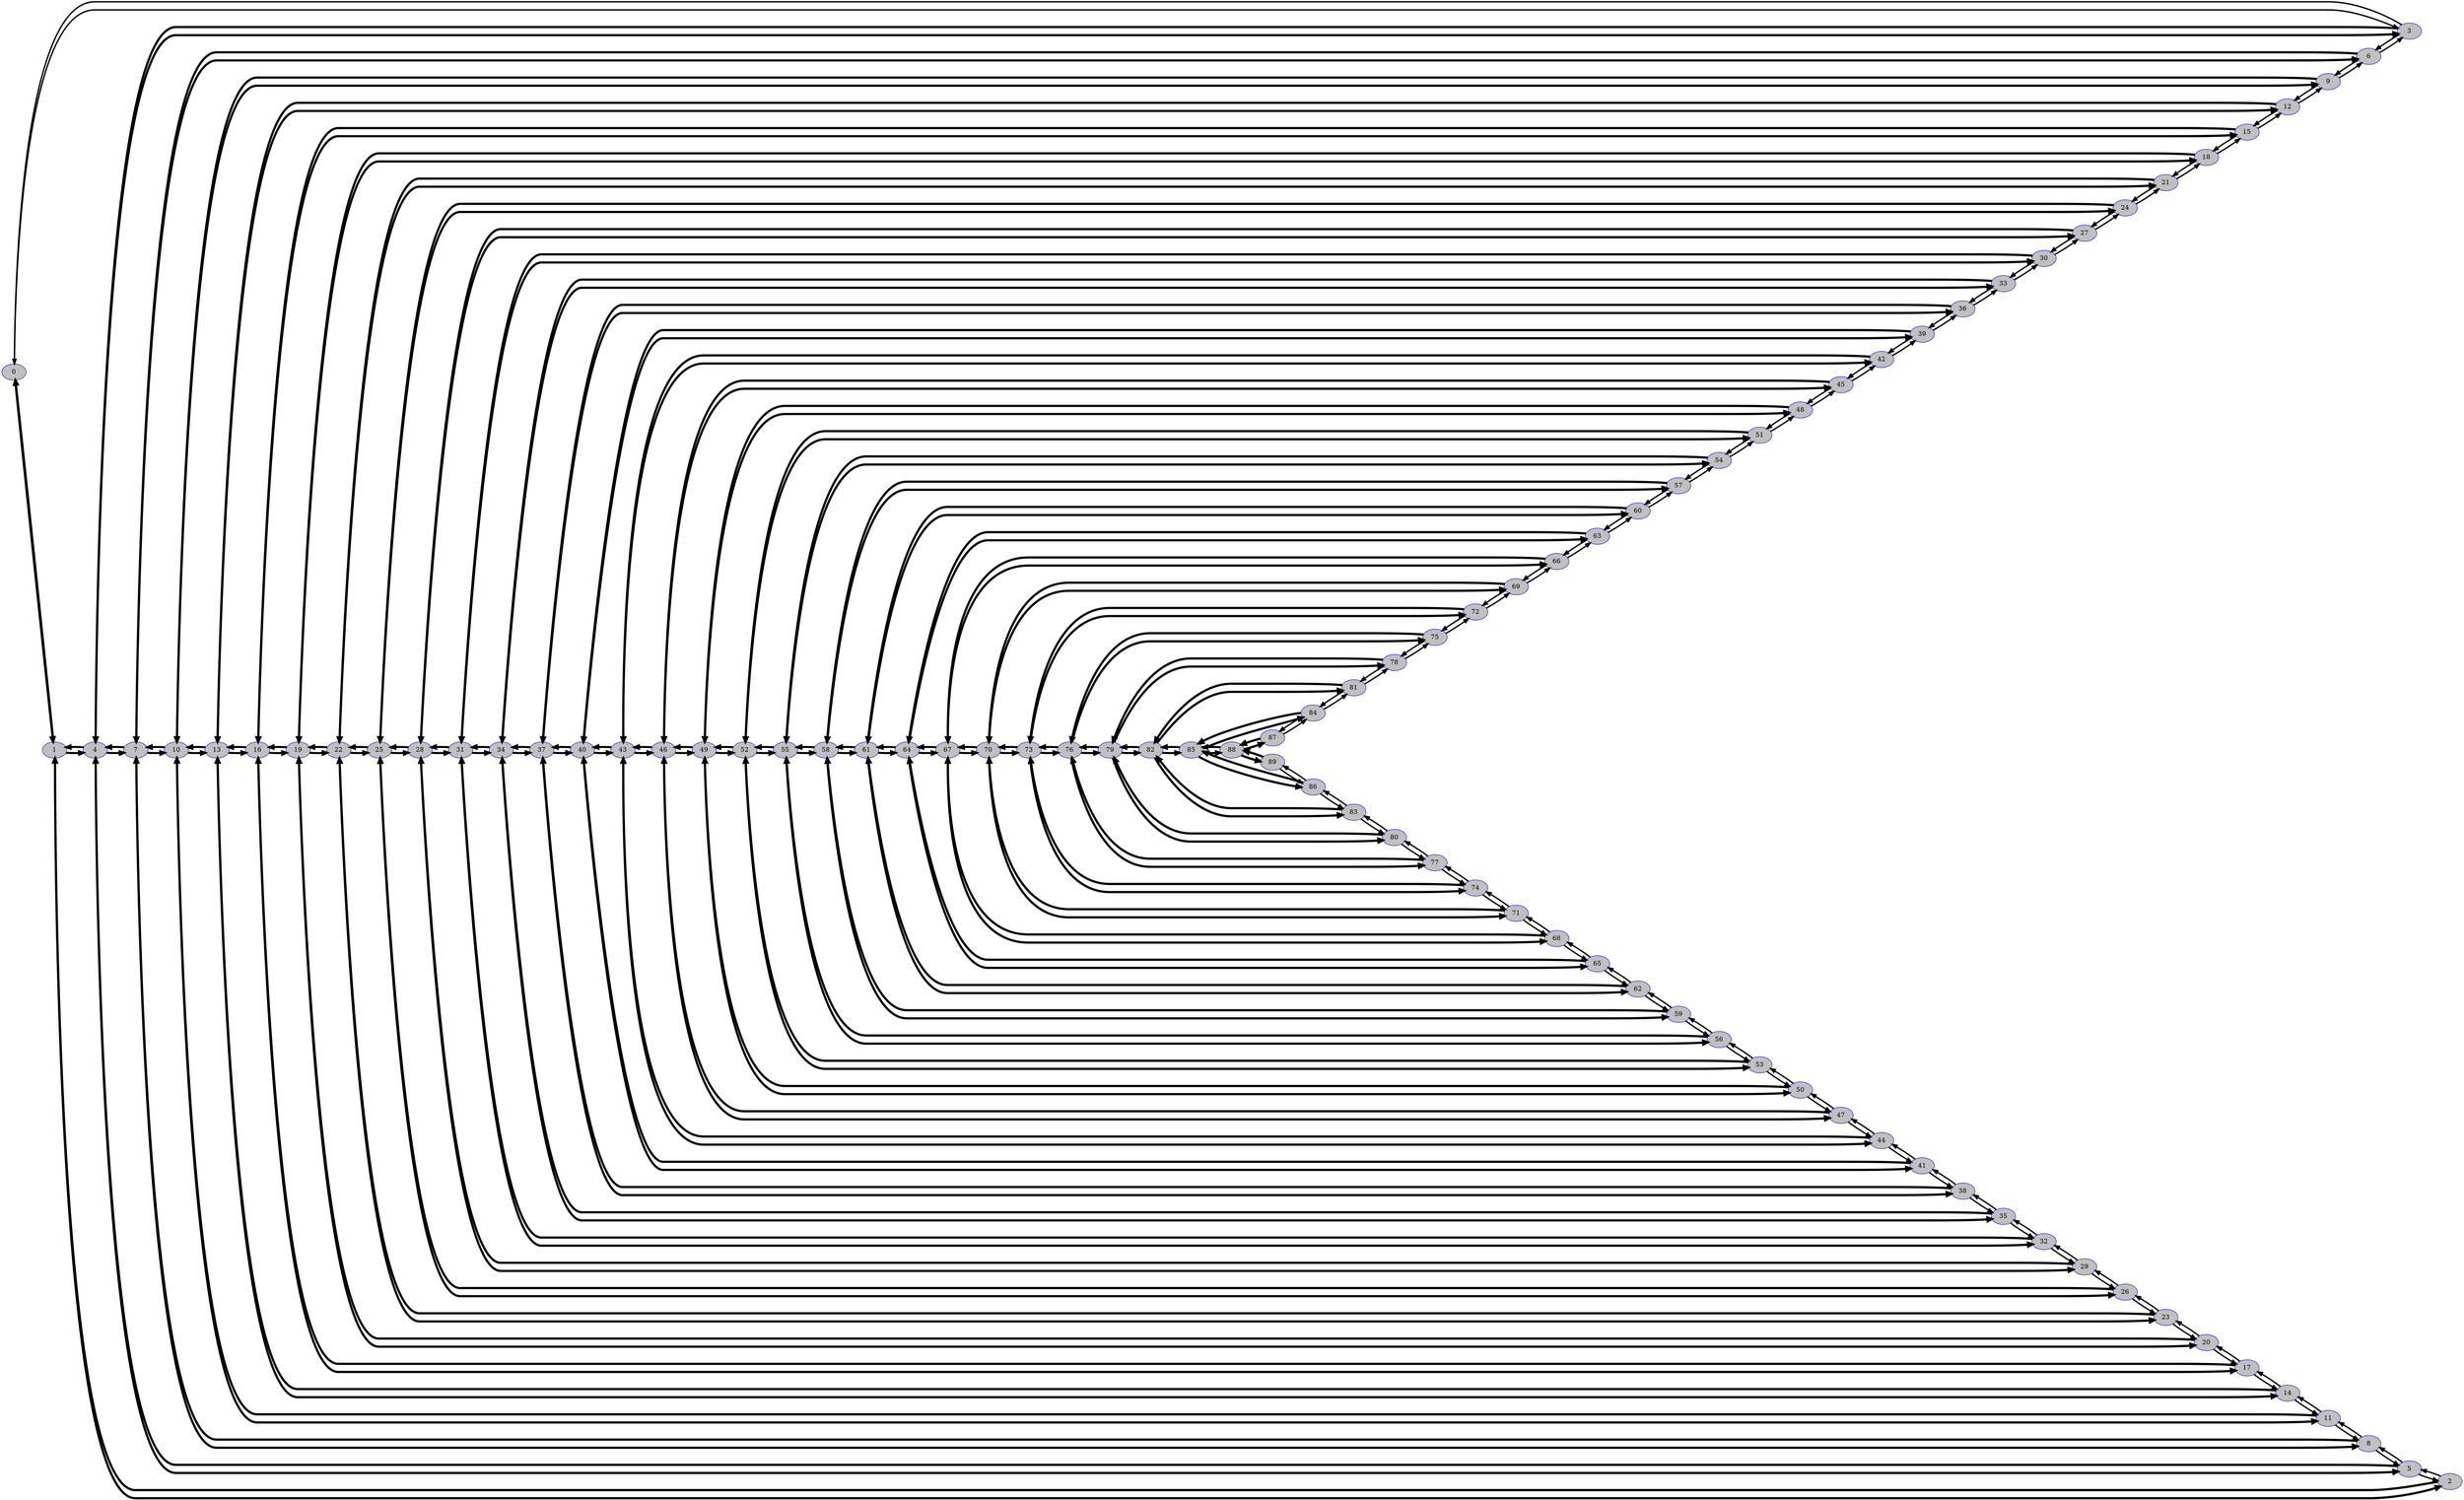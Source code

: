 digraph Connections {
	rankdir=LR;
	splines=true;
	node [color=blue,style=filled];
	"0"  [fillcolor=grey];
	"0" -> "1" [penwidth=4.856297990381251];
	"0" -> "3" [penwidth=3.0000000001];
	"1"  [fillcolor=grey];
	"1" -> "0" [penwidth=4.856297990381251];
	"1" -> "2" [penwidth=4.856297990381251];
	"1" -> "4" [penwidth=4.38629436114489];
	"2"  [fillcolor=grey];
	"2" -> "1" [penwidth=4.856297990381251];
	"2" -> "5" [penwidth=3.0000000001];
	"3"  [fillcolor=grey];
	"3" -> "0" [penwidth=3.0000000001];
	"3" -> "4" [penwidth=4.856297990381251];
	"3" -> "6" [penwidth=3.0000000001];
	"4"  [fillcolor=grey];
	"4" -> "1" [penwidth=4.38629436114489];
	"4" -> "3" [penwidth=4.856297990381251];
	"4" -> "5" [penwidth=4.856297990381251];
	"4" -> "7" [penwidth=4.38629436114489];
	"5"  [fillcolor=grey];
	"5" -> "2" [penwidth=3.0000000001];
	"5" -> "4" [penwidth=4.856297990381251];
	"5" -> "8" [penwidth=3.0000000001];
	"6"  [fillcolor=grey];
	"6" -> "3" [penwidth=3.0000000001];
	"6" -> "7" [penwidth=4.856297990381251];
	"6" -> "9" [penwidth=3.0000000001];
	"7"  [fillcolor=grey];
	"7" -> "4" [penwidth=4.38629436114489];
	"7" -> "6" [penwidth=4.856297990381251];
	"7" -> "8" [penwidth=4.856297990381251];
	"7" -> "10" [penwidth=4.38629436114489];
	"8"  [fillcolor=grey];
	"8" -> "5" [penwidth=3.0000000001];
	"8" -> "7" [penwidth=4.856297990381251];
	"8" -> "11" [penwidth=3.0000000001];
	"9"  [fillcolor=grey];
	"9" -> "6" [penwidth=3.0000000001];
	"9" -> "10" [penwidth=4.856297990381251];
	"9" -> "12" [penwidth=3.0000000001];
	"10"  [fillcolor=grey];
	"10" -> "7" [penwidth=4.38629436114489];
	"10" -> "9" [penwidth=4.856297990381251];
	"10" -> "11" [penwidth=4.856297990381251];
	"10" -> "13" [penwidth=4.38629436114489];
	"11"  [fillcolor=grey];
	"11" -> "8" [penwidth=3.0000000001];
	"11" -> "10" [penwidth=4.856297990381251];
	"11" -> "14" [penwidth=3.0000000001];
	"12"  [fillcolor=grey];
	"12" -> "9" [penwidth=3.0000000001];
	"12" -> "13" [penwidth=4.856297990381251];
	"12" -> "15" [penwidth=3.0000000001];
	"13"  [fillcolor=grey];
	"13" -> "10" [penwidth=4.38629436114489];
	"13" -> "12" [penwidth=4.856297990381251];
	"13" -> "14" [penwidth=4.856297990381251];
	"13" -> "16" [penwidth=4.38629436114489];
	"14"  [fillcolor=grey];
	"14" -> "11" [penwidth=3.0000000001];
	"14" -> "13" [penwidth=4.856297990381251];
	"14" -> "17" [penwidth=3.0000000001];
	"15"  [fillcolor=grey];
	"15" -> "12" [penwidth=3.0000000001];
	"15" -> "16" [penwidth=4.856297990381251];
	"15" -> "18" [penwidth=3.0000000001];
	"16"  [fillcolor=grey];
	"16" -> "13" [penwidth=4.38629436114489];
	"16" -> "15" [penwidth=4.856297990381251];
	"16" -> "17" [penwidth=4.856297990381251];
	"16" -> "19" [penwidth=4.38629436114489];
	"17"  [fillcolor=grey];
	"17" -> "14" [penwidth=3.0000000001];
	"17" -> "16" [penwidth=4.856297990381251];
	"17" -> "20" [penwidth=3.0000000001];
	"18"  [fillcolor=grey];
	"18" -> "15" [penwidth=3.0000000001];
	"18" -> "19" [penwidth=4.856297990381251];
	"18" -> "21" [penwidth=3.0000000001];
	"19"  [fillcolor=grey];
	"19" -> "16" [penwidth=4.38629436114489];
	"19" -> "18" [penwidth=4.856297990381251];
	"19" -> "20" [penwidth=4.856297990381251];
	"19" -> "22" [penwidth=4.38629436114489];
	"20"  [fillcolor=grey];
	"20" -> "17" [penwidth=3.0000000001];
	"20" -> "19" [penwidth=4.856297990381251];
	"20" -> "23" [penwidth=3.0000000001];
	"21"  [fillcolor=grey];
	"21" -> "18" [penwidth=3.0000000001];
	"21" -> "22" [penwidth=4.856297990381251];
	"21" -> "24" [penwidth=3.0000000001];
	"22"  [fillcolor=grey];
	"22" -> "19" [penwidth=4.38629436114489];
	"22" -> "21" [penwidth=4.856297990381251];
	"22" -> "23" [penwidth=4.856297990381251];
	"22" -> "25" [penwidth=4.38629436114489];
	"23"  [fillcolor=grey];
	"23" -> "20" [penwidth=3.0000000001];
	"23" -> "22" [penwidth=4.856297990381251];
	"23" -> "26" [penwidth=3.0000000001];
	"24"  [fillcolor=grey];
	"24" -> "21" [penwidth=3.0000000001];
	"24" -> "25" [penwidth=4.856297990381251];
	"24" -> "27" [penwidth=3.0000000001];
	"25"  [fillcolor=grey];
	"25" -> "22" [penwidth=4.38629436114489];
	"25" -> "24" [penwidth=4.856297990381251];
	"25" -> "26" [penwidth=4.856297990381251];
	"25" -> "28" [penwidth=4.38629436114489];
	"26"  [fillcolor=grey];
	"26" -> "23" [penwidth=3.0000000001];
	"26" -> "25" [penwidth=4.856297990381251];
	"26" -> "29" [penwidth=3.0000000001];
	"27"  [fillcolor=grey];
	"27" -> "24" [penwidth=3.0000000001];
	"27" -> "28" [penwidth=4.856297990381251];
	"27" -> "30" [penwidth=3.0000000001];
	"28"  [fillcolor=grey];
	"28" -> "25" [penwidth=4.38629436114489];
	"28" -> "27" [penwidth=4.856297990381251];
	"28" -> "29" [penwidth=4.856297990381251];
	"28" -> "31" [penwidth=4.38629436114489];
	"29"  [fillcolor=grey];
	"29" -> "26" [penwidth=3.0000000001];
	"29" -> "28" [penwidth=4.856297990381251];
	"29" -> "32" [penwidth=3.0000000001];
	"30"  [fillcolor=grey];
	"30" -> "27" [penwidth=3.0000000001];
	"30" -> "31" [penwidth=4.856297990381251];
	"30" -> "33" [penwidth=3.0000000001];
	"31"  [fillcolor=grey];
	"31" -> "28" [penwidth=4.38629436114489];
	"31" -> "30" [penwidth=4.856297990381251];
	"31" -> "32" [penwidth=4.856297990381251];
	"31" -> "34" [penwidth=4.38629436114489];
	"32"  [fillcolor=grey];
	"32" -> "29" [penwidth=3.0000000001];
	"32" -> "31" [penwidth=4.856297990381251];
	"32" -> "35" [penwidth=3.0000000001];
	"33"  [fillcolor=grey];
	"33" -> "30" [penwidth=3.0000000001];
	"33" -> "34" [penwidth=4.856297990381251];
	"33" -> "36" [penwidth=3.0000000001];
	"34"  [fillcolor=grey];
	"34" -> "31" [penwidth=4.38629436114489];
	"34" -> "33" [penwidth=4.856297990381251];
	"34" -> "35" [penwidth=4.856297990381251];
	"34" -> "37" [penwidth=4.38629436114489];
	"35"  [fillcolor=grey];
	"35" -> "32" [penwidth=3.0000000001];
	"35" -> "34" [penwidth=4.856297990381251];
	"35" -> "38" [penwidth=3.0000000001];
	"36"  [fillcolor=grey];
	"36" -> "33" [penwidth=3.0000000001];
	"36" -> "37" [penwidth=4.856297990381251];
	"36" -> "39" [penwidth=3.0000000001];
	"37"  [fillcolor=grey];
	"37" -> "34" [penwidth=4.38629436114489];
	"37" -> "36" [penwidth=4.856297990381251];
	"37" -> "38" [penwidth=4.856297990381251];
	"37" -> "40" [penwidth=4.38629436114489];
	"38"  [fillcolor=grey];
	"38" -> "35" [penwidth=3.0000000001];
	"38" -> "37" [penwidth=4.856297990381251];
	"38" -> "41" [penwidth=3.0000000001];
	"39"  [fillcolor=grey];
	"39" -> "36" [penwidth=3.0000000001];
	"39" -> "40" [penwidth=4.856297990381251];
	"39" -> "42" [penwidth=3.0000000001];
	"40"  [fillcolor=grey];
	"40" -> "37" [penwidth=4.38629436114489];
	"40" -> "39" [penwidth=4.856297990381251];
	"40" -> "41" [penwidth=4.856297990381251];
	"40" -> "43" [penwidth=4.38629436114489];
	"41"  [fillcolor=grey];
	"41" -> "38" [penwidth=3.0000000001];
	"41" -> "40" [penwidth=4.856297990381251];
	"41" -> "44" [penwidth=3.0000000001];
	"42"  [fillcolor=grey];
	"42" -> "39" [penwidth=3.0000000001];
	"42" -> "43" [penwidth=4.856297990381251];
	"42" -> "45" [penwidth=3.0000000001];
	"43"  [fillcolor=grey];
	"43" -> "40" [penwidth=4.38629436114489];
	"43" -> "42" [penwidth=4.856297990381251];
	"43" -> "44" [penwidth=4.856297990381251];
	"43" -> "46" [penwidth=4.38629436114489];
	"44"  [fillcolor=grey];
	"44" -> "41" [penwidth=3.0000000001];
	"44" -> "43" [penwidth=4.856297990381251];
	"44" -> "47" [penwidth=3.0000000001];
	"45"  [fillcolor=grey];
	"45" -> "42" [penwidth=3.0000000001];
	"45" -> "46" [penwidth=4.856297990381251];
	"45" -> "48" [penwidth=3.0000000001];
	"46"  [fillcolor=grey];
	"46" -> "43" [penwidth=4.38629436114489];
	"46" -> "45" [penwidth=4.856297990381251];
	"46" -> "47" [penwidth=4.856297990381251];
	"46" -> "49" [penwidth=4.38629436114489];
	"47"  [fillcolor=grey];
	"47" -> "44" [penwidth=3.0000000001];
	"47" -> "46" [penwidth=4.856297990381251];
	"47" -> "50" [penwidth=3.0000000001];
	"48"  [fillcolor=grey];
	"48" -> "45" [penwidth=3.0000000001];
	"48" -> "49" [penwidth=4.856297990381251];
	"48" -> "51" [penwidth=3.0000000001];
	"49"  [fillcolor=grey];
	"49" -> "46" [penwidth=4.38629436114489];
	"49" -> "48" [penwidth=4.856297990381251];
	"49" -> "50" [penwidth=4.856297990381251];
	"49" -> "52" [penwidth=4.38629436114489];
	"50"  [fillcolor=grey];
	"50" -> "47" [penwidth=3.0000000001];
	"50" -> "49" [penwidth=4.856297990381251];
	"50" -> "53" [penwidth=3.0000000001];
	"51"  [fillcolor=grey];
	"51" -> "48" [penwidth=3.0000000001];
	"51" -> "52" [penwidth=4.856297990381251];
	"51" -> "54" [penwidth=3.0000000001];
	"52"  [fillcolor=grey];
	"52" -> "49" [penwidth=4.38629436114489];
	"52" -> "51" [penwidth=4.856297990381251];
	"52" -> "53" [penwidth=4.856297990381251];
	"52" -> "55" [penwidth=4.38629436114489];
	"53"  [fillcolor=grey];
	"53" -> "50" [penwidth=3.0000000001];
	"53" -> "52" [penwidth=4.856297990381251];
	"53" -> "56" [penwidth=3.0000000001];
	"54"  [fillcolor=grey];
	"54" -> "51" [penwidth=3.0000000001];
	"54" -> "55" [penwidth=4.856297990381251];
	"54" -> "57" [penwidth=3.0000000001];
	"55"  [fillcolor=grey];
	"55" -> "52" [penwidth=4.38629436114489];
	"55" -> "54" [penwidth=4.856297990381251];
	"55" -> "56" [penwidth=4.856297990381251];
	"55" -> "58" [penwidth=4.38629436114489];
	"56"  [fillcolor=grey];
	"56" -> "53" [penwidth=3.0000000001];
	"56" -> "55" [penwidth=4.856297990381251];
	"56" -> "59" [penwidth=3.0000000001];
	"57"  [fillcolor=grey];
	"57" -> "54" [penwidth=3.0000000001];
	"57" -> "58" [penwidth=4.856297990381251];
	"57" -> "60" [penwidth=3.0000000001];
	"58"  [fillcolor=grey];
	"58" -> "55" [penwidth=4.38629436114489];
	"58" -> "57" [penwidth=4.856297990381251];
	"58" -> "59" [penwidth=4.856297990381251];
	"58" -> "61" [penwidth=4.38629436114489];
	"59"  [fillcolor=grey];
	"59" -> "56" [penwidth=3.0000000001];
	"59" -> "58" [penwidth=4.856297990381251];
	"59" -> "62" [penwidth=3.0000000001];
	"60"  [fillcolor=grey];
	"60" -> "57" [penwidth=3.0000000001];
	"60" -> "61" [penwidth=4.856297990381251];
	"60" -> "63" [penwidth=3.0000000001];
	"61"  [fillcolor=grey];
	"61" -> "58" [penwidth=4.38629436114489];
	"61" -> "60" [penwidth=4.856297990381251];
	"61" -> "62" [penwidth=4.856297990381251];
	"61" -> "64" [penwidth=4.38629436114489];
	"62"  [fillcolor=grey];
	"62" -> "59" [penwidth=3.0000000001];
	"62" -> "61" [penwidth=4.856297990381251];
	"62" -> "65" [penwidth=3.0000000001];
	"63"  [fillcolor=grey];
	"63" -> "60" [penwidth=3.0000000001];
	"63" -> "64" [penwidth=4.856297990381251];
	"63" -> "66" [penwidth=3.0000000001];
	"64"  [fillcolor=grey];
	"64" -> "61" [penwidth=4.38629436114489];
	"64" -> "63" [penwidth=4.856297990381251];
	"64" -> "65" [penwidth=4.856297990381251];
	"64" -> "67" [penwidth=4.38629436114489];
	"65"  [fillcolor=grey];
	"65" -> "62" [penwidth=3.0000000001];
	"65" -> "64" [penwidth=4.856297990381251];
	"65" -> "68" [penwidth=3.0000000001];
	"66"  [fillcolor=grey];
	"66" -> "63" [penwidth=3.0000000001];
	"66" -> "67" [penwidth=4.856297990381251];
	"66" -> "69" [penwidth=3.0000000001];
	"67"  [fillcolor=grey];
	"67" -> "64" [penwidth=4.38629436114489];
	"67" -> "66" [penwidth=4.856297990381251];
	"67" -> "68" [penwidth=4.856297990381251];
	"67" -> "70" [penwidth=4.38629436114489];
	"68"  [fillcolor=grey];
	"68" -> "65" [penwidth=3.0000000001];
	"68" -> "67" [penwidth=4.856297990381251];
	"68" -> "71" [penwidth=3.0000000001];
	"69"  [fillcolor=grey];
	"69" -> "66" [penwidth=3.0000000001];
	"69" -> "70" [penwidth=4.856297990381251];
	"69" -> "72" [penwidth=3.0000000001];
	"70"  [fillcolor=grey];
	"70" -> "67" [penwidth=4.38629436114489];
	"70" -> "69" [penwidth=4.856297990381251];
	"70" -> "71" [penwidth=4.856297990381251];
	"70" -> "73" [penwidth=4.38629436114489];
	"71"  [fillcolor=grey];
	"71" -> "68" [penwidth=3.0000000001];
	"71" -> "70" [penwidth=4.856297990381251];
	"71" -> "74" [penwidth=3.0000000001];
	"72"  [fillcolor=grey];
	"72" -> "69" [penwidth=3.0000000001];
	"72" -> "73" [penwidth=4.856297990381251];
	"72" -> "75" [penwidth=3.0000000001];
	"73"  [fillcolor=grey];
	"73" -> "70" [penwidth=4.38629436114489];
	"73" -> "72" [penwidth=4.856297990381251];
	"73" -> "74" [penwidth=4.856297990381251];
	"73" -> "76" [penwidth=4.38629436114489];
	"74"  [fillcolor=grey];
	"74" -> "71" [penwidth=3.0000000001];
	"74" -> "73" [penwidth=4.856297990381251];
	"74" -> "77" [penwidth=3.0000000001];
	"75"  [fillcolor=grey];
	"75" -> "72" [penwidth=3.0000000001];
	"75" -> "76" [penwidth=4.856297990381251];
	"75" -> "78" [penwidth=3.0000000001];
	"76"  [fillcolor=grey];
	"76" -> "73" [penwidth=4.38629436114489];
	"76" -> "75" [penwidth=4.856297990381251];
	"76" -> "77" [penwidth=4.856297990381251];
	"76" -> "79" [penwidth=4.38629436114489];
	"77"  [fillcolor=grey];
	"77" -> "74" [penwidth=3.0000000001];
	"77" -> "76" [penwidth=4.856297990381251];
	"77" -> "80" [penwidth=3.0000000001];
	"78"  [fillcolor=grey];
	"78" -> "75" [penwidth=3.0000000001];
	"78" -> "79" [penwidth=4.856297990381251];
	"78" -> "81" [penwidth=3.0000000001];
	"79"  [fillcolor=grey];
	"79" -> "76" [penwidth=4.38629436114489];
	"79" -> "78" [penwidth=4.856297990381251];
	"79" -> "80" [penwidth=4.856297990381251];
	"79" -> "82" [penwidth=4.38629436114489];
	"80"  [fillcolor=grey];
	"80" -> "77" [penwidth=3.0000000001];
	"80" -> "79" [penwidth=4.856297990381251];
	"80" -> "83" [penwidth=3.0000000001];
	"81"  [fillcolor=grey];
	"81" -> "78" [penwidth=3.0000000001];
	"81" -> "82" [penwidth=4.856297990381251];
	"81" -> "84" [penwidth=3.0000000001];
	"82"  [fillcolor=grey];
	"82" -> "79" [penwidth=4.38629436114489];
	"82" -> "81" [penwidth=4.856297990381251];
	"82" -> "83" [penwidth=4.856297990381251];
	"82" -> "85" [penwidth=4.38629436114489];
	"83"  [fillcolor=grey];
	"83" -> "80" [penwidth=3.0000000001];
	"83" -> "82" [penwidth=4.856297990381251];
	"83" -> "86" [penwidth=3.0000000001];
	"84"  [fillcolor=grey];
	"84" -> "81" [penwidth=3.0000000001];
	"84" -> "85" [penwidth=4.856297990381251];
	"84" -> "87" [penwidth=3.0000000001];
	"85"  [fillcolor=grey];
	"85" -> "82" [penwidth=4.38629436114489];
	"85" -> "84" [penwidth=4.856297990381251];
	"85" -> "86" [penwidth=4.856297990381251];
	"85" -> "88" [penwidth=4.38629436114489];
	"86"  [fillcolor=grey];
	"86" -> "83" [penwidth=3.0000000001];
	"86" -> "85" [penwidth=4.856297990381251];
	"86" -> "89" [penwidth=3.0000000001];
	"87"  [fillcolor=grey];
	"87" -> "84" [penwidth=3.0000000001];
	"87" -> "88" [penwidth=4.856297990381251];
	"88"  [fillcolor=grey];
	"88" -> "85" [penwidth=4.38629436114489];
	"88" -> "87" [penwidth=4.856297990381251];
	"88" -> "89" [penwidth=4.856297990381251];
	"89"  [fillcolor=grey];
	"89" -> "86" [penwidth=3.0000000001];
	"89" -> "88" [penwidth=4.856297990381251];
}
